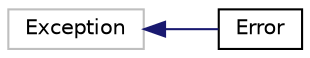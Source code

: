 digraph "Graphical Class Hierarchy"
{
  bgcolor="transparent";
  edge [fontname="Helvetica",fontsize="10",labelfontname="Helvetica",labelfontsize="10"];
  node [fontname="Helvetica",fontsize="10",shape=record];
  rankdir="LR";
  Node18 [label="Exception",height=0.2,width=0.4,color="grey75"];
  Node18 -> Node0 [dir="back",color="midnightblue",fontsize="10",style="solid",fontname="Helvetica"];
  Node0 [label="Error",height=0.2,width=0.4,color="black",URL="$classdafoam_1_1pyDAFoam_1_1Error.html"];
}
